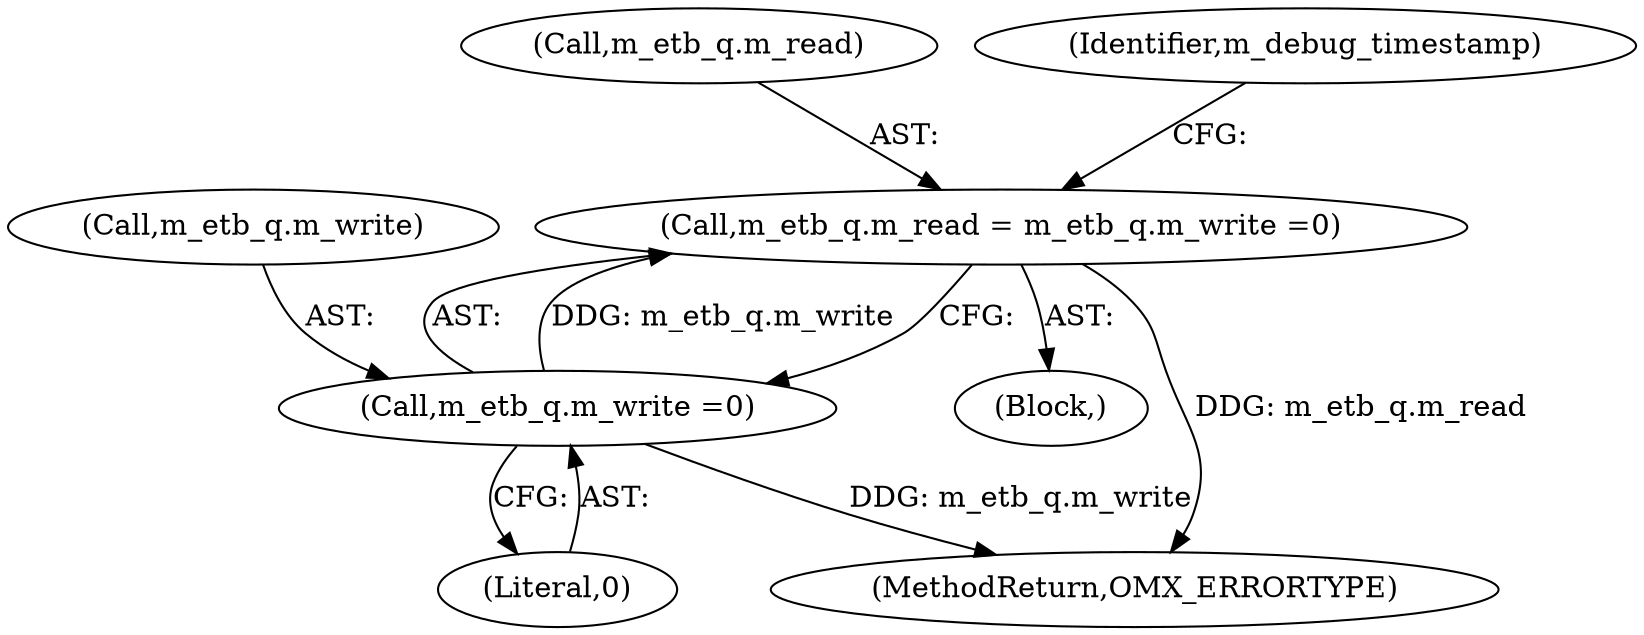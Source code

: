 digraph "0_Android_46e305be6e670a5a0041b0b4861122a0f1aabefa@API" {
"1000321" [label="(Call,m_etb_q.m_read = m_etb_q.m_write =0)"];
"1000325" [label="(Call,m_etb_q.m_write =0)"];
"1000325" [label="(Call,m_etb_q.m_write =0)"];
"1000104" [label="(Block,)"];
"1000326" [label="(Call,m_etb_q.m_write)"];
"1000374" [label="(MethodReturn,OMX_ERRORTYPE)"];
"1000321" [label="(Call,m_etb_q.m_read = m_etb_q.m_write =0)"];
"1000322" [label="(Call,m_etb_q.m_read)"];
"1000329" [label="(Literal,0)"];
"1000331" [label="(Identifier,m_debug_timestamp)"];
"1000321" -> "1000104"  [label="AST: "];
"1000321" -> "1000325"  [label="CFG: "];
"1000322" -> "1000321"  [label="AST: "];
"1000325" -> "1000321"  [label="AST: "];
"1000331" -> "1000321"  [label="CFG: "];
"1000321" -> "1000374"  [label="DDG: m_etb_q.m_read"];
"1000325" -> "1000321"  [label="DDG: m_etb_q.m_write"];
"1000325" -> "1000329"  [label="CFG: "];
"1000326" -> "1000325"  [label="AST: "];
"1000329" -> "1000325"  [label="AST: "];
"1000325" -> "1000374"  [label="DDG: m_etb_q.m_write"];
}
